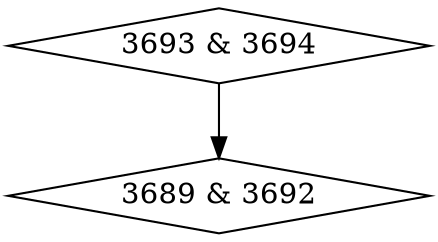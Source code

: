 digraph {
0 [label = "3689 & 3692", shape = diamond];
1 [label = "3693 & 3694", shape = diamond];
1->0;
}
